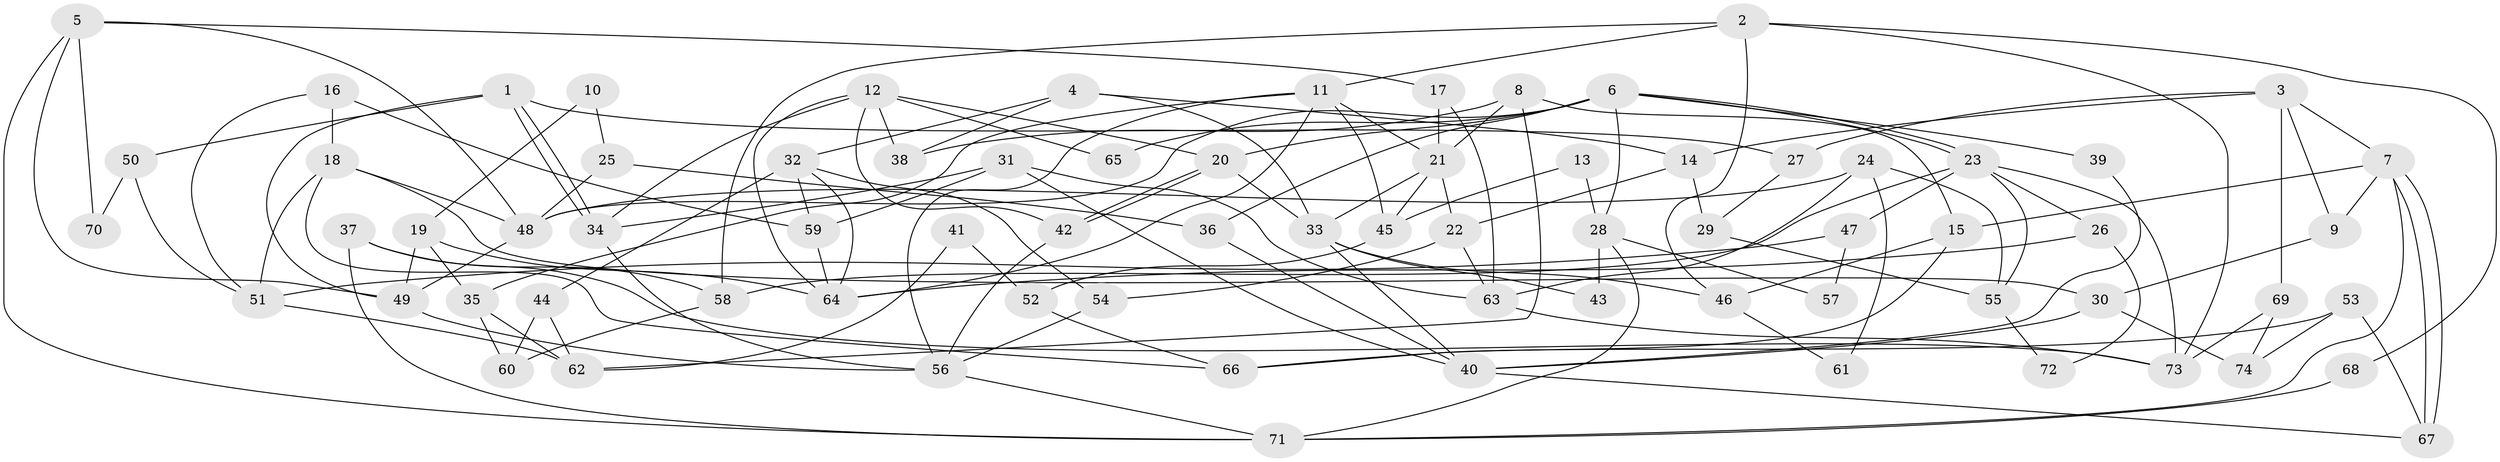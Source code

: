 // coarse degree distribution, {5: 0.22727272727272727, 4: 0.25, 3: 0.22727272727272727, 10: 0.022727272727272728, 2: 0.13636363636363635, 7: 0.06818181818181818, 6: 0.045454545454545456, 11: 0.022727272727272728}
// Generated by graph-tools (version 1.1) at 2025/52/03/04/25 21:52:36]
// undirected, 74 vertices, 148 edges
graph export_dot {
graph [start="1"]
  node [color=gray90,style=filled];
  1;
  2;
  3;
  4;
  5;
  6;
  7;
  8;
  9;
  10;
  11;
  12;
  13;
  14;
  15;
  16;
  17;
  18;
  19;
  20;
  21;
  22;
  23;
  24;
  25;
  26;
  27;
  28;
  29;
  30;
  31;
  32;
  33;
  34;
  35;
  36;
  37;
  38;
  39;
  40;
  41;
  42;
  43;
  44;
  45;
  46;
  47;
  48;
  49;
  50;
  51;
  52;
  53;
  54;
  55;
  56;
  57;
  58;
  59;
  60;
  61;
  62;
  63;
  64;
  65;
  66;
  67;
  68;
  69;
  70;
  71;
  72;
  73;
  74;
  1 -- 49;
  1 -- 34;
  1 -- 34;
  1 -- 27;
  1 -- 50;
  2 -- 58;
  2 -- 11;
  2 -- 46;
  2 -- 68;
  2 -- 73;
  3 -- 7;
  3 -- 14;
  3 -- 9;
  3 -- 27;
  3 -- 69;
  4 -- 38;
  4 -- 33;
  4 -- 14;
  4 -- 32;
  5 -- 49;
  5 -- 71;
  5 -- 17;
  5 -- 48;
  5 -- 70;
  6 -- 48;
  6 -- 23;
  6 -- 23;
  6 -- 20;
  6 -- 28;
  6 -- 36;
  6 -- 39;
  6 -- 65;
  7 -- 71;
  7 -- 67;
  7 -- 67;
  7 -- 9;
  7 -- 15;
  8 -- 15;
  8 -- 62;
  8 -- 21;
  8 -- 38;
  9 -- 30;
  10 -- 25;
  10 -- 19;
  11 -- 21;
  11 -- 56;
  11 -- 35;
  11 -- 45;
  11 -- 64;
  12 -- 64;
  12 -- 20;
  12 -- 34;
  12 -- 38;
  12 -- 42;
  12 -- 65;
  13 -- 45;
  13 -- 28;
  14 -- 22;
  14 -- 29;
  15 -- 46;
  15 -- 66;
  16 -- 59;
  16 -- 18;
  16 -- 51;
  17 -- 21;
  17 -- 63;
  18 -- 30;
  18 -- 48;
  18 -- 51;
  18 -- 66;
  19 -- 64;
  19 -- 49;
  19 -- 35;
  20 -- 42;
  20 -- 42;
  20 -- 33;
  21 -- 22;
  21 -- 33;
  21 -- 45;
  22 -- 54;
  22 -- 63;
  23 -- 73;
  23 -- 26;
  23 -- 47;
  23 -- 55;
  23 -- 58;
  24 -- 55;
  24 -- 63;
  24 -- 48;
  24 -- 61;
  25 -- 36;
  25 -- 48;
  26 -- 64;
  26 -- 72;
  27 -- 29;
  28 -- 71;
  28 -- 43;
  28 -- 57;
  29 -- 55;
  30 -- 40;
  30 -- 74;
  31 -- 40;
  31 -- 34;
  31 -- 59;
  31 -- 63;
  32 -- 64;
  32 -- 44;
  32 -- 54;
  32 -- 59;
  33 -- 40;
  33 -- 43;
  33 -- 46;
  34 -- 56;
  35 -- 60;
  35 -- 62;
  36 -- 40;
  37 -- 58;
  37 -- 73;
  37 -- 71;
  39 -- 40;
  40 -- 67;
  41 -- 52;
  41 -- 62;
  42 -- 56;
  44 -- 62;
  44 -- 60;
  45 -- 52;
  46 -- 61;
  47 -- 51;
  47 -- 57;
  48 -- 49;
  49 -- 56;
  50 -- 51;
  50 -- 70;
  51 -- 62;
  52 -- 66;
  53 -- 66;
  53 -- 74;
  53 -- 67;
  54 -- 56;
  55 -- 72;
  56 -- 71;
  58 -- 60;
  59 -- 64;
  63 -- 73;
  68 -- 71;
  69 -- 73;
  69 -- 74;
}
